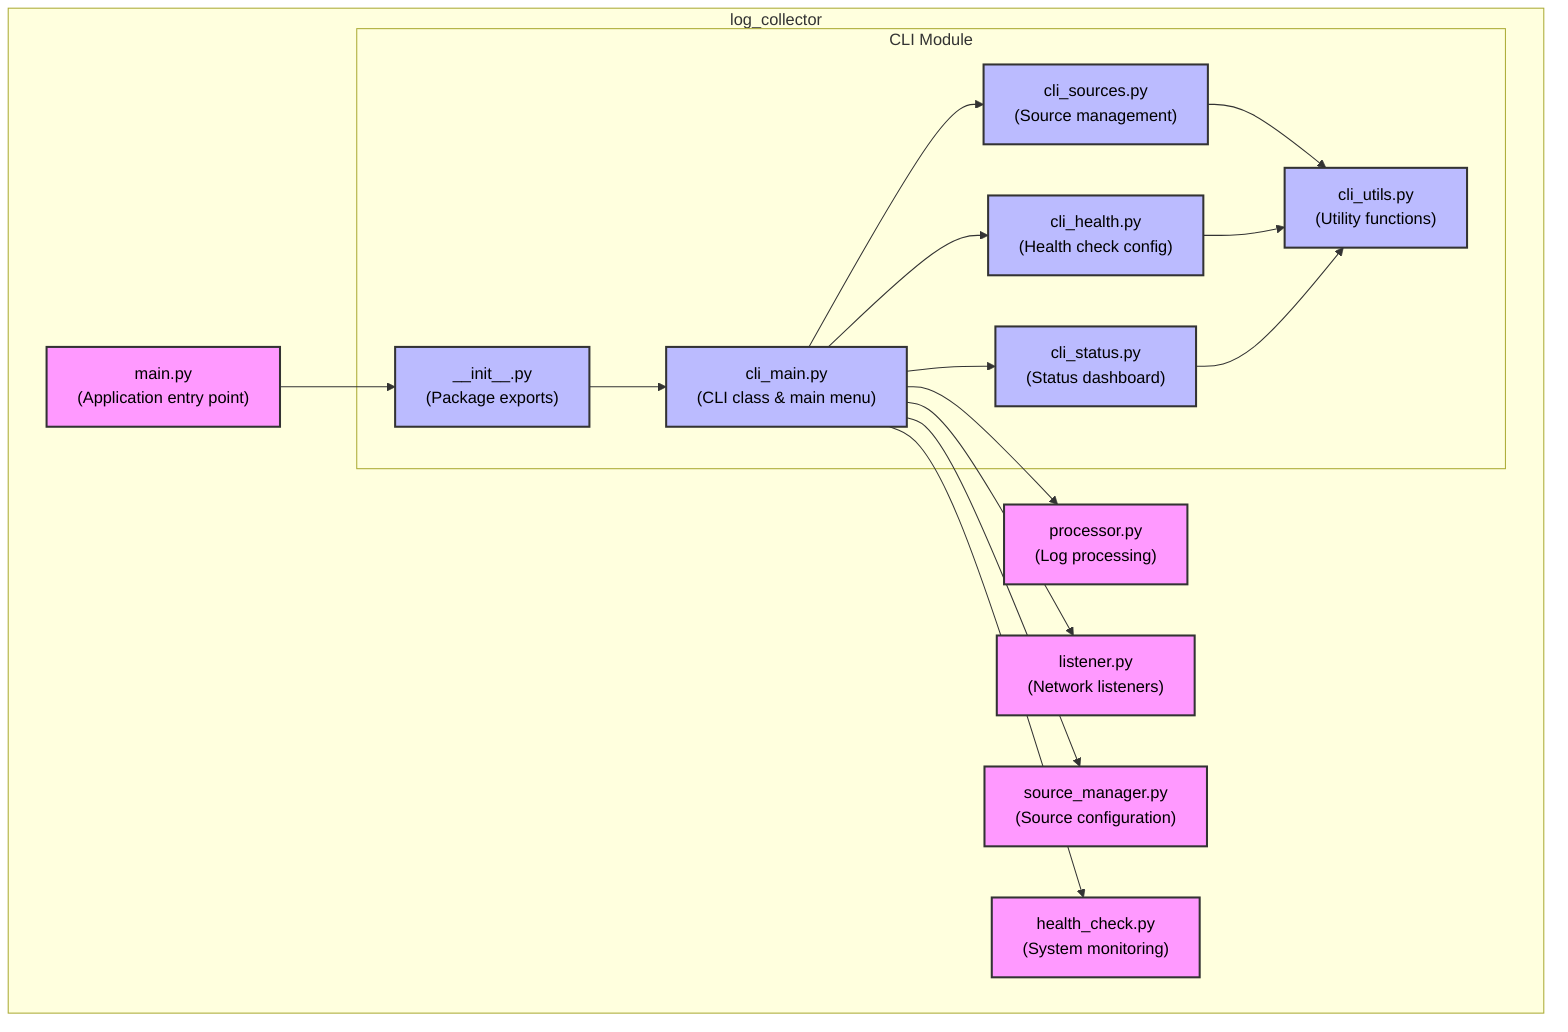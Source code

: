 flowchart TD
    subgraph log_collector
        main["main.py\n(Application entry point)"]
        
        subgraph cli_module["CLI Module"]
            cli_init["__init__.py\n(Package exports)"]
            cli_main["cli_main.py\n(CLI class & main menu)"]
            cli_utils["cli_utils.py\n(Utility functions)"]
            cli_sources["cli_sources.py\n(Source management)"]
            cli_health["cli_health.py\n(Health check config)"]
            cli_status["cli_status.py\n(Status dashboard)"]
        end
        
        processor["processor.py\n(Log processing)"]
        source_manager["source_manager.py\n(Source configuration)"]
        listener["listener.py\n(Network listeners)"]
        health_check["health_check.py\n(System monitoring)"]
    end
    
    main --> cli_init
    cli_init --> cli_main
    
    cli_main --> cli_sources
    cli_main --> cli_health
    cli_main --> cli_status
    
    cli_sources --> cli_utils
    cli_health --> cli_utils
    cli_status --> cli_utils
    
    cli_main --> processor
    cli_main --> listener
    cli_main --> source_manager
    cli_main --> health_check
    
    classDef module fill:#f9f,stroke:#333,stroke-width:2px,color:black;
    classDef cliModule fill:#bbf,stroke:#333,stroke-width:2px,color:black;
    
    class main,processor,source_manager,listener,health_check module;
    class cli_init,cli_main,cli_utils,cli_sources,cli_health,cli_status cliModule;
